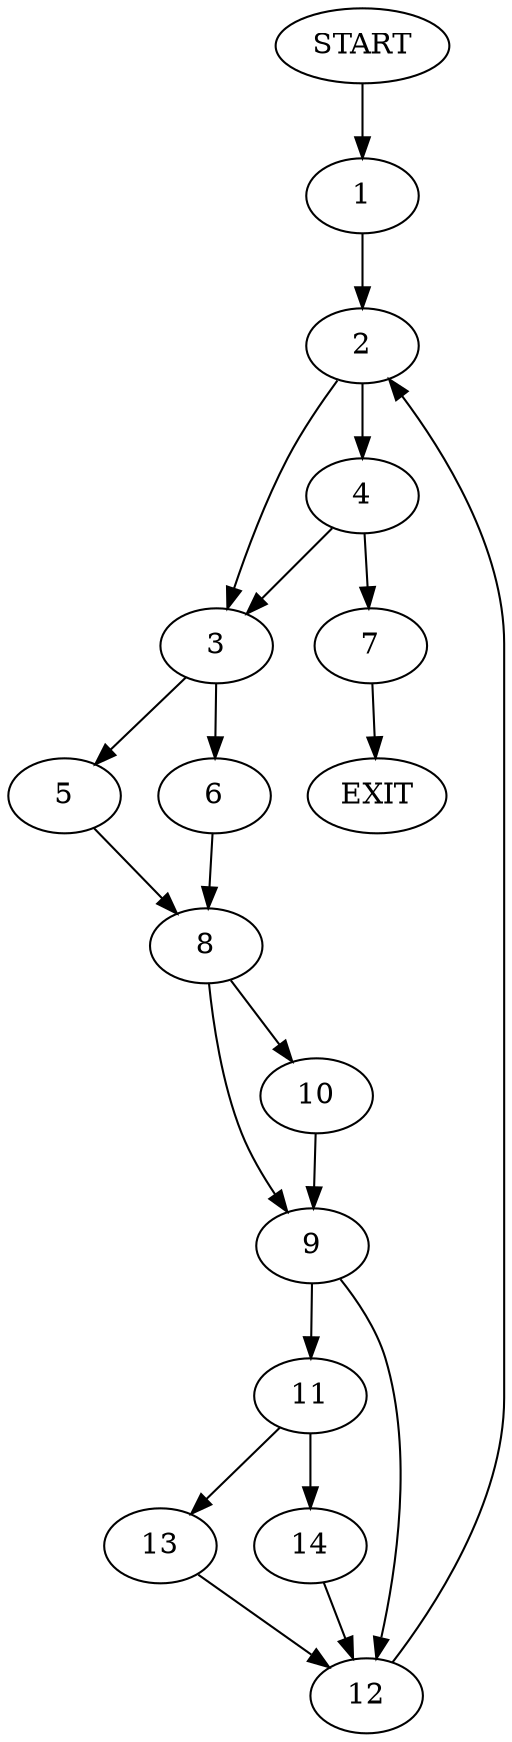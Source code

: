 digraph {
0 [label="START"]
15 [label="EXIT"]
0 -> 1
1 -> 2
2 -> 3
2 -> 4
3 -> 5
3 -> 6
4 -> 3
4 -> 7
7 -> 15
6 -> 8
5 -> 8
8 -> 9
8 -> 10
9 -> 11
9 -> 12
10 -> 9
12 -> 2
11 -> 13
11 -> 14
13 -> 12
14 -> 12
}
